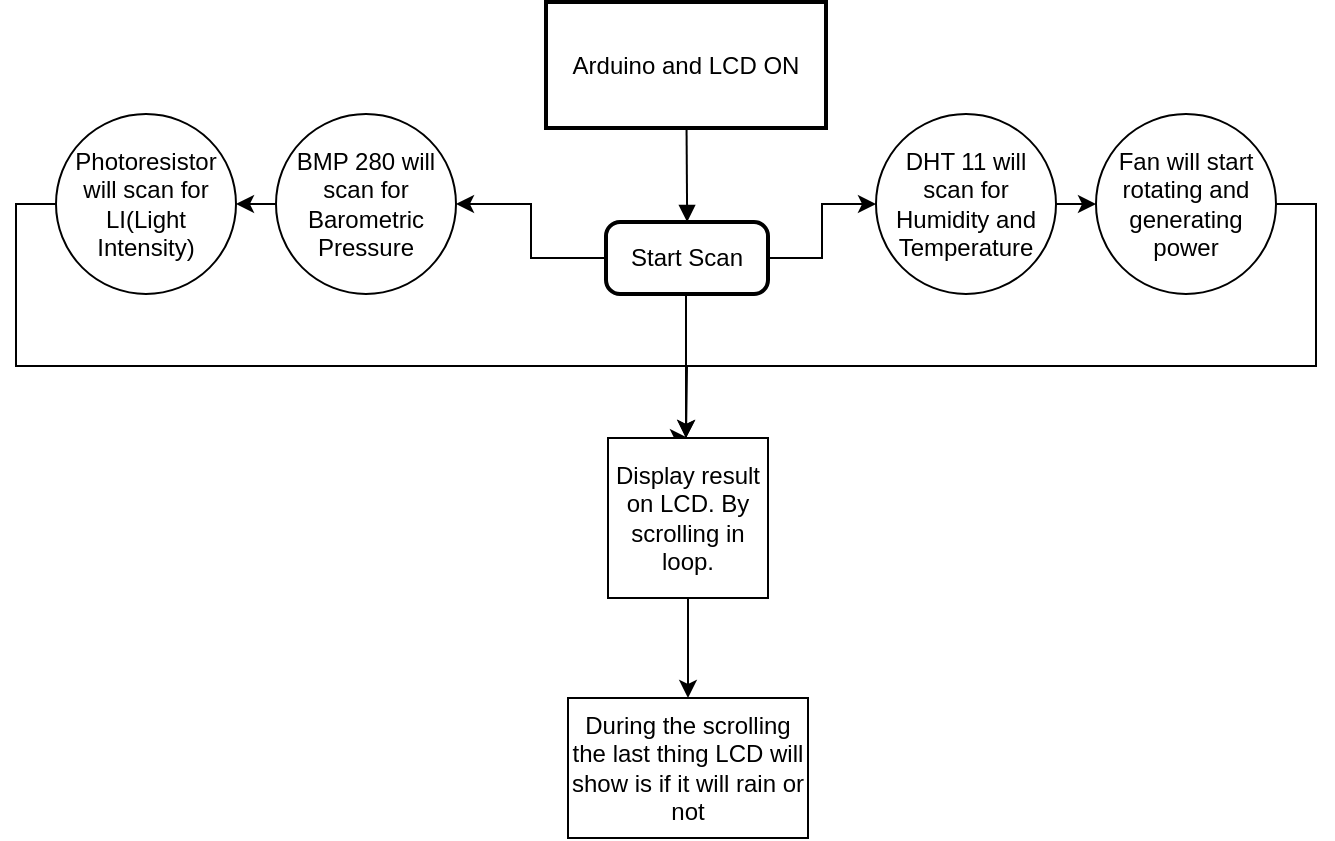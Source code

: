 <mxfile version="24.0.2" type="github">
  <diagram name="Page-1" id="4lC919Mn0j1O1hlxL7_Y">
    <mxGraphModel dx="1892" dy="1669" grid="1" gridSize="10" guides="1" tooltips="1" connect="1" arrows="1" fold="1" page="1" pageScale="1" pageWidth="850" pageHeight="1100" math="0" shadow="0">
      <root>
        <mxCell id="0" />
        <mxCell id="1" parent="0" />
        <mxCell id="2" value="Arduino and LCD ON" style="whiteSpace=wrap;strokeWidth=2;" parent="1" vertex="1">
          <mxGeometry x="85" y="-28" width="140" height="63" as="geometry" />
        </mxCell>
        <mxCell id="pezm39GG2dslDoqCfbj5-52" style="edgeStyle=orthogonalEdgeStyle;rounded=0;orthogonalLoop=1;jettySize=auto;html=1;entryX=0.5;entryY=0;entryDx=0;entryDy=0;" parent="1" source="3" edge="1">
          <mxGeometry relative="1" as="geometry">
            <mxPoint x="155" y="190" as="targetPoint" />
          </mxGeometry>
        </mxCell>
        <mxCell id="pezm39GG2dslDoqCfbj5-53" style="edgeStyle=orthogonalEdgeStyle;rounded=0;orthogonalLoop=1;jettySize=auto;html=1;exitX=1;exitY=0.5;exitDx=0;exitDy=0;entryX=0;entryY=0.5;entryDx=0;entryDy=0;" parent="1" source="3" target="pezm39GG2dslDoqCfbj5-50" edge="1">
          <mxGeometry relative="1" as="geometry" />
        </mxCell>
        <mxCell id="pezm39GG2dslDoqCfbj5-55" style="edgeStyle=orthogonalEdgeStyle;rounded=0;orthogonalLoop=1;jettySize=auto;html=1;exitX=0;exitY=0.5;exitDx=0;exitDy=0;entryX=1;entryY=0.5;entryDx=0;entryDy=0;" parent="1" source="3" target="pezm39GG2dslDoqCfbj5-14" edge="1">
          <mxGeometry relative="1" as="geometry" />
        </mxCell>
        <mxCell id="3" value="Start Scan" style="rounded=1;absoluteArcSize=1;arcSize=14;whiteSpace=wrap;strokeWidth=2;" parent="1" vertex="1">
          <mxGeometry x="115" y="82" width="81" height="36" as="geometry" />
        </mxCell>
        <mxCell id="7" value="" style="curved=1;startArrow=none;endArrow=block;exitX=0.502;exitY=1.012;entryX=0.501;entryY=0.012;" parent="1" source="2" target="3" edge="1">
          <mxGeometry relative="1" as="geometry">
            <Array as="points" />
          </mxGeometry>
        </mxCell>
        <mxCell id="pezm39GG2dslDoqCfbj5-56" style="edgeStyle=orthogonalEdgeStyle;rounded=0;orthogonalLoop=1;jettySize=auto;html=1;exitX=0;exitY=0.5;exitDx=0;exitDy=0;entryX=1;entryY=0.5;entryDx=0;entryDy=0;" parent="1" source="pezm39GG2dslDoqCfbj5-14" target="pezm39GG2dslDoqCfbj5-15" edge="1">
          <mxGeometry relative="1" as="geometry" />
        </mxCell>
        <mxCell id="pezm39GG2dslDoqCfbj5-14" value="BMP 280 will scan for Barometric Pressure" style="ellipse;whiteSpace=wrap;html=1;aspect=fixed;" parent="1" vertex="1">
          <mxGeometry x="-50" y="28" width="90" height="90" as="geometry" />
        </mxCell>
        <mxCell id="pezm39GG2dslDoqCfbj5-57" style="edgeStyle=orthogonalEdgeStyle;rounded=0;orthogonalLoop=1;jettySize=auto;html=1;exitX=0;exitY=0.5;exitDx=0;exitDy=0;entryX=0.5;entryY=0;entryDx=0;entryDy=0;" parent="1" source="pezm39GG2dslDoqCfbj5-15" edge="1">
          <mxGeometry relative="1" as="geometry">
            <mxPoint x="155" y="190" as="targetPoint" />
          </mxGeometry>
        </mxCell>
        <mxCell id="pezm39GG2dslDoqCfbj5-15" value="Photoresistor will scan for LI(Light Intensity)" style="ellipse;whiteSpace=wrap;html=1;aspect=fixed;" parent="1" vertex="1">
          <mxGeometry x="-160" y="28" width="90" height="90" as="geometry" />
        </mxCell>
        <mxCell id="pezm39GG2dslDoqCfbj5-54" style="edgeStyle=orthogonalEdgeStyle;rounded=0;orthogonalLoop=1;jettySize=auto;html=1;exitX=1;exitY=0.5;exitDx=0;exitDy=0;entryX=0;entryY=0.5;entryDx=0;entryDy=0;" parent="1" source="pezm39GG2dslDoqCfbj5-50" target="pezm39GG2dslDoqCfbj5-51" edge="1">
          <mxGeometry relative="1" as="geometry" />
        </mxCell>
        <mxCell id="pezm39GG2dslDoqCfbj5-50" value="DHT 11 will scan for Humidity and Temperature" style="ellipse;whiteSpace=wrap;html=1;aspect=fixed;" parent="1" vertex="1">
          <mxGeometry x="250" y="28" width="90" height="90" as="geometry" />
        </mxCell>
        <mxCell id="pezm39GG2dslDoqCfbj5-58" style="edgeStyle=orthogonalEdgeStyle;rounded=0;orthogonalLoop=1;jettySize=auto;html=1;exitX=1;exitY=0.5;exitDx=0;exitDy=0;entryX=0.5;entryY=0;entryDx=0;entryDy=0;" parent="1" source="pezm39GG2dslDoqCfbj5-51" target="op5ntRdHQLgQ1cQAzrqG-7" edge="1">
          <mxGeometry relative="1" as="geometry">
            <mxPoint x="155" y="190" as="targetPoint" />
            <Array as="points">
              <mxPoint x="470" y="73" />
              <mxPoint x="470" y="154" />
              <mxPoint x="155" y="154" />
            </Array>
          </mxGeometry>
        </mxCell>
        <mxCell id="pezm39GG2dslDoqCfbj5-51" value="Fan will start rotating and generating power" style="ellipse;whiteSpace=wrap;html=1;aspect=fixed;" parent="1" vertex="1">
          <mxGeometry x="360" y="28" width="90" height="90" as="geometry" />
        </mxCell>
        <mxCell id="op5ntRdHQLgQ1cQAzrqG-9" style="edgeStyle=orthogonalEdgeStyle;rounded=0;orthogonalLoop=1;jettySize=auto;html=1;entryX=0.5;entryY=0;entryDx=0;entryDy=0;" edge="1" parent="1" source="op5ntRdHQLgQ1cQAzrqG-7" target="op5ntRdHQLgQ1cQAzrqG-8">
          <mxGeometry relative="1" as="geometry" />
        </mxCell>
        <mxCell id="op5ntRdHQLgQ1cQAzrqG-7" value="Display result on LCD. By scrolling in loop." style="whiteSpace=wrap;html=1;aspect=fixed;" vertex="1" parent="1">
          <mxGeometry x="116" y="190" width="80" height="80" as="geometry" />
        </mxCell>
        <mxCell id="op5ntRdHQLgQ1cQAzrqG-8" value="During the scrolling the last thing LCD will show is if it will rain or not" style="rounded=0;whiteSpace=wrap;html=1;" vertex="1" parent="1">
          <mxGeometry x="96" y="320" width="120" height="70" as="geometry" />
        </mxCell>
      </root>
    </mxGraphModel>
  </diagram>
</mxfile>
